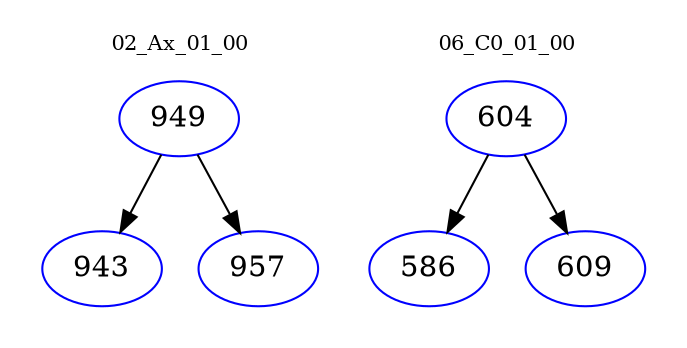 digraph{
subgraph cluster_0 {
color = white
label = "02_Ax_01_00";
fontsize=10;
T0_949 [label="949", color="blue"]
T0_949 -> T0_943 [color="black"]
T0_943 [label="943", color="blue"]
T0_949 -> T0_957 [color="black"]
T0_957 [label="957", color="blue"]
}
subgraph cluster_1 {
color = white
label = "06_C0_01_00";
fontsize=10;
T1_604 [label="604", color="blue"]
T1_604 -> T1_586 [color="black"]
T1_586 [label="586", color="blue"]
T1_604 -> T1_609 [color="black"]
T1_609 [label="609", color="blue"]
}
}
